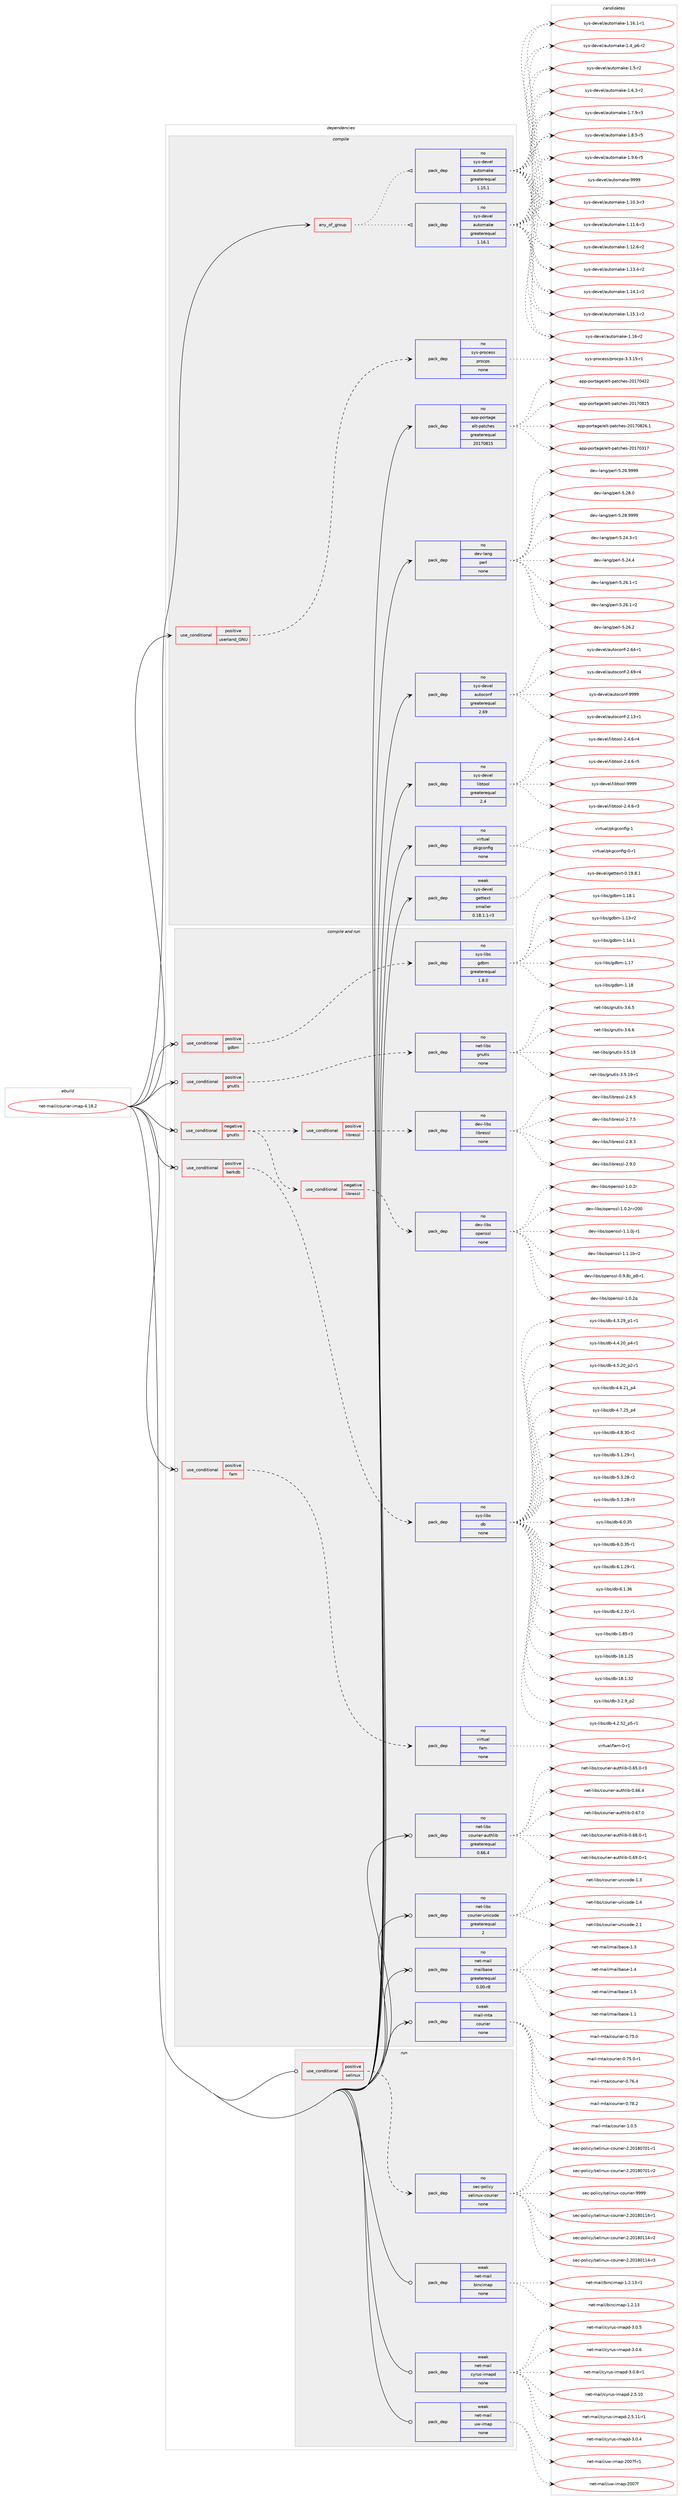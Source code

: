 digraph prolog {

# *************
# Graph options
# *************

newrank=true;
concentrate=true;
compound=true;
graph [rankdir=LR,fontname=Helvetica,fontsize=10,ranksep=1.5];#, ranksep=2.5, nodesep=0.2];
edge  [arrowhead=vee];
node  [fontname=Helvetica,fontsize=10];

# **********
# The ebuild
# **********

subgraph cluster_leftcol {
color=gray;
rank=same;
label=<<i>ebuild</i>>;
id [label="net-mail/courier-imap-4.18.2", color=red, width=4, href="../net-mail/courier-imap-4.18.2.svg"];
}

# ****************
# The dependencies
# ****************

subgraph cluster_midcol {
color=gray;
label=<<i>dependencies</i>>;
subgraph cluster_compile {
fillcolor="#eeeeee";
style=filled;
label=<<i>compile</i>>;
subgraph any26239 {
dependency1662987 [label=<<TABLE BORDER="0" CELLBORDER="1" CELLSPACING="0" CELLPADDING="4"><TR><TD CELLPADDING="10">any_of_group</TD></TR></TABLE>>, shape=none, color=red];subgraph pack1188927 {
dependency1662988 [label=<<TABLE BORDER="0" CELLBORDER="1" CELLSPACING="0" CELLPADDING="4" WIDTH="220"><TR><TD ROWSPAN="6" CELLPADDING="30">pack_dep</TD></TR><TR><TD WIDTH="110">no</TD></TR><TR><TD>sys-devel</TD></TR><TR><TD>automake</TD></TR><TR><TD>greaterequal</TD></TR><TR><TD>1.16.1</TD></TR></TABLE>>, shape=none, color=blue];
}
dependency1662987:e -> dependency1662988:w [weight=20,style="dotted",arrowhead="oinv"];
subgraph pack1188928 {
dependency1662989 [label=<<TABLE BORDER="0" CELLBORDER="1" CELLSPACING="0" CELLPADDING="4" WIDTH="220"><TR><TD ROWSPAN="6" CELLPADDING="30">pack_dep</TD></TR><TR><TD WIDTH="110">no</TD></TR><TR><TD>sys-devel</TD></TR><TR><TD>automake</TD></TR><TR><TD>greaterequal</TD></TR><TR><TD>1.15.1</TD></TR></TABLE>>, shape=none, color=blue];
}
dependency1662987:e -> dependency1662989:w [weight=20,style="dotted",arrowhead="oinv"];
}
id:e -> dependency1662987:w [weight=20,style="solid",arrowhead="vee"];
subgraph cond447033 {
dependency1662990 [label=<<TABLE BORDER="0" CELLBORDER="1" CELLSPACING="0" CELLPADDING="4"><TR><TD ROWSPAN="3" CELLPADDING="10">use_conditional</TD></TR><TR><TD>positive</TD></TR><TR><TD>userland_GNU</TD></TR></TABLE>>, shape=none, color=red];
subgraph pack1188929 {
dependency1662991 [label=<<TABLE BORDER="0" CELLBORDER="1" CELLSPACING="0" CELLPADDING="4" WIDTH="220"><TR><TD ROWSPAN="6" CELLPADDING="30">pack_dep</TD></TR><TR><TD WIDTH="110">no</TD></TR><TR><TD>sys-process</TD></TR><TR><TD>procps</TD></TR><TR><TD>none</TD></TR><TR><TD></TD></TR></TABLE>>, shape=none, color=blue];
}
dependency1662990:e -> dependency1662991:w [weight=20,style="dashed",arrowhead="vee"];
}
id:e -> dependency1662990:w [weight=20,style="solid",arrowhead="vee"];
subgraph pack1188930 {
dependency1662992 [label=<<TABLE BORDER="0" CELLBORDER="1" CELLSPACING="0" CELLPADDING="4" WIDTH="220"><TR><TD ROWSPAN="6" CELLPADDING="30">pack_dep</TD></TR><TR><TD WIDTH="110">no</TD></TR><TR><TD>app-portage</TD></TR><TR><TD>elt-patches</TD></TR><TR><TD>greaterequal</TD></TR><TR><TD>20170815</TD></TR></TABLE>>, shape=none, color=blue];
}
id:e -> dependency1662992:w [weight=20,style="solid",arrowhead="vee"];
subgraph pack1188931 {
dependency1662993 [label=<<TABLE BORDER="0" CELLBORDER="1" CELLSPACING="0" CELLPADDING="4" WIDTH="220"><TR><TD ROWSPAN="6" CELLPADDING="30">pack_dep</TD></TR><TR><TD WIDTH="110">no</TD></TR><TR><TD>dev-lang</TD></TR><TR><TD>perl</TD></TR><TR><TD>none</TD></TR><TR><TD></TD></TR></TABLE>>, shape=none, color=blue];
}
id:e -> dependency1662993:w [weight=20,style="solid",arrowhead="vee"];
subgraph pack1188932 {
dependency1662994 [label=<<TABLE BORDER="0" CELLBORDER="1" CELLSPACING="0" CELLPADDING="4" WIDTH="220"><TR><TD ROWSPAN="6" CELLPADDING="30">pack_dep</TD></TR><TR><TD WIDTH="110">no</TD></TR><TR><TD>sys-devel</TD></TR><TR><TD>autoconf</TD></TR><TR><TD>greaterequal</TD></TR><TR><TD>2.69</TD></TR></TABLE>>, shape=none, color=blue];
}
id:e -> dependency1662994:w [weight=20,style="solid",arrowhead="vee"];
subgraph pack1188933 {
dependency1662995 [label=<<TABLE BORDER="0" CELLBORDER="1" CELLSPACING="0" CELLPADDING="4" WIDTH="220"><TR><TD ROWSPAN="6" CELLPADDING="30">pack_dep</TD></TR><TR><TD WIDTH="110">no</TD></TR><TR><TD>sys-devel</TD></TR><TR><TD>libtool</TD></TR><TR><TD>greaterequal</TD></TR><TR><TD>2.4</TD></TR></TABLE>>, shape=none, color=blue];
}
id:e -> dependency1662995:w [weight=20,style="solid",arrowhead="vee"];
subgraph pack1188934 {
dependency1662996 [label=<<TABLE BORDER="0" CELLBORDER="1" CELLSPACING="0" CELLPADDING="4" WIDTH="220"><TR><TD ROWSPAN="6" CELLPADDING="30">pack_dep</TD></TR><TR><TD WIDTH="110">no</TD></TR><TR><TD>virtual</TD></TR><TR><TD>pkgconfig</TD></TR><TR><TD>none</TD></TR><TR><TD></TD></TR></TABLE>>, shape=none, color=blue];
}
id:e -> dependency1662996:w [weight=20,style="solid",arrowhead="vee"];
subgraph pack1188935 {
dependency1662997 [label=<<TABLE BORDER="0" CELLBORDER="1" CELLSPACING="0" CELLPADDING="4" WIDTH="220"><TR><TD ROWSPAN="6" CELLPADDING="30">pack_dep</TD></TR><TR><TD WIDTH="110">weak</TD></TR><TR><TD>sys-devel</TD></TR><TR><TD>gettext</TD></TR><TR><TD>smaller</TD></TR><TR><TD>0.18.1.1-r3</TD></TR></TABLE>>, shape=none, color=blue];
}
id:e -> dependency1662997:w [weight=20,style="solid",arrowhead="vee"];
}
subgraph cluster_compileandrun {
fillcolor="#eeeeee";
style=filled;
label=<<i>compile and run</i>>;
subgraph cond447034 {
dependency1662998 [label=<<TABLE BORDER="0" CELLBORDER="1" CELLSPACING="0" CELLPADDING="4"><TR><TD ROWSPAN="3" CELLPADDING="10">use_conditional</TD></TR><TR><TD>negative</TD></TR><TR><TD>gnutls</TD></TR></TABLE>>, shape=none, color=red];
subgraph cond447035 {
dependency1662999 [label=<<TABLE BORDER="0" CELLBORDER="1" CELLSPACING="0" CELLPADDING="4"><TR><TD ROWSPAN="3" CELLPADDING="10">use_conditional</TD></TR><TR><TD>negative</TD></TR><TR><TD>libressl</TD></TR></TABLE>>, shape=none, color=red];
subgraph pack1188936 {
dependency1663000 [label=<<TABLE BORDER="0" CELLBORDER="1" CELLSPACING="0" CELLPADDING="4" WIDTH="220"><TR><TD ROWSPAN="6" CELLPADDING="30">pack_dep</TD></TR><TR><TD WIDTH="110">no</TD></TR><TR><TD>dev-libs</TD></TR><TR><TD>openssl</TD></TR><TR><TD>none</TD></TR><TR><TD></TD></TR></TABLE>>, shape=none, color=blue];
}
dependency1662999:e -> dependency1663000:w [weight=20,style="dashed",arrowhead="vee"];
}
dependency1662998:e -> dependency1662999:w [weight=20,style="dashed",arrowhead="vee"];
subgraph cond447036 {
dependency1663001 [label=<<TABLE BORDER="0" CELLBORDER="1" CELLSPACING="0" CELLPADDING="4"><TR><TD ROWSPAN="3" CELLPADDING="10">use_conditional</TD></TR><TR><TD>positive</TD></TR><TR><TD>libressl</TD></TR></TABLE>>, shape=none, color=red];
subgraph pack1188937 {
dependency1663002 [label=<<TABLE BORDER="0" CELLBORDER="1" CELLSPACING="0" CELLPADDING="4" WIDTH="220"><TR><TD ROWSPAN="6" CELLPADDING="30">pack_dep</TD></TR><TR><TD WIDTH="110">no</TD></TR><TR><TD>dev-libs</TD></TR><TR><TD>libressl</TD></TR><TR><TD>none</TD></TR><TR><TD></TD></TR></TABLE>>, shape=none, color=blue];
}
dependency1663001:e -> dependency1663002:w [weight=20,style="dashed",arrowhead="vee"];
}
dependency1662998:e -> dependency1663001:w [weight=20,style="dashed",arrowhead="vee"];
}
id:e -> dependency1662998:w [weight=20,style="solid",arrowhead="odotvee"];
subgraph cond447037 {
dependency1663003 [label=<<TABLE BORDER="0" CELLBORDER="1" CELLSPACING="0" CELLPADDING="4"><TR><TD ROWSPAN="3" CELLPADDING="10">use_conditional</TD></TR><TR><TD>positive</TD></TR><TR><TD>berkdb</TD></TR></TABLE>>, shape=none, color=red];
subgraph pack1188938 {
dependency1663004 [label=<<TABLE BORDER="0" CELLBORDER="1" CELLSPACING="0" CELLPADDING="4" WIDTH="220"><TR><TD ROWSPAN="6" CELLPADDING="30">pack_dep</TD></TR><TR><TD WIDTH="110">no</TD></TR><TR><TD>sys-libs</TD></TR><TR><TD>db</TD></TR><TR><TD>none</TD></TR><TR><TD></TD></TR></TABLE>>, shape=none, color=blue];
}
dependency1663003:e -> dependency1663004:w [weight=20,style="dashed",arrowhead="vee"];
}
id:e -> dependency1663003:w [weight=20,style="solid",arrowhead="odotvee"];
subgraph cond447038 {
dependency1663005 [label=<<TABLE BORDER="0" CELLBORDER="1" CELLSPACING="0" CELLPADDING="4"><TR><TD ROWSPAN="3" CELLPADDING="10">use_conditional</TD></TR><TR><TD>positive</TD></TR><TR><TD>fam</TD></TR></TABLE>>, shape=none, color=red];
subgraph pack1188939 {
dependency1663006 [label=<<TABLE BORDER="0" CELLBORDER="1" CELLSPACING="0" CELLPADDING="4" WIDTH="220"><TR><TD ROWSPAN="6" CELLPADDING="30">pack_dep</TD></TR><TR><TD WIDTH="110">no</TD></TR><TR><TD>virtual</TD></TR><TR><TD>fam</TD></TR><TR><TD>none</TD></TR><TR><TD></TD></TR></TABLE>>, shape=none, color=blue];
}
dependency1663005:e -> dependency1663006:w [weight=20,style="dashed",arrowhead="vee"];
}
id:e -> dependency1663005:w [weight=20,style="solid",arrowhead="odotvee"];
subgraph cond447039 {
dependency1663007 [label=<<TABLE BORDER="0" CELLBORDER="1" CELLSPACING="0" CELLPADDING="4"><TR><TD ROWSPAN="3" CELLPADDING="10">use_conditional</TD></TR><TR><TD>positive</TD></TR><TR><TD>gdbm</TD></TR></TABLE>>, shape=none, color=red];
subgraph pack1188940 {
dependency1663008 [label=<<TABLE BORDER="0" CELLBORDER="1" CELLSPACING="0" CELLPADDING="4" WIDTH="220"><TR><TD ROWSPAN="6" CELLPADDING="30">pack_dep</TD></TR><TR><TD WIDTH="110">no</TD></TR><TR><TD>sys-libs</TD></TR><TR><TD>gdbm</TD></TR><TR><TD>greaterequal</TD></TR><TR><TD>1.8.0</TD></TR></TABLE>>, shape=none, color=blue];
}
dependency1663007:e -> dependency1663008:w [weight=20,style="dashed",arrowhead="vee"];
}
id:e -> dependency1663007:w [weight=20,style="solid",arrowhead="odotvee"];
subgraph cond447040 {
dependency1663009 [label=<<TABLE BORDER="0" CELLBORDER="1" CELLSPACING="0" CELLPADDING="4"><TR><TD ROWSPAN="3" CELLPADDING="10">use_conditional</TD></TR><TR><TD>positive</TD></TR><TR><TD>gnutls</TD></TR></TABLE>>, shape=none, color=red];
subgraph pack1188941 {
dependency1663010 [label=<<TABLE BORDER="0" CELLBORDER="1" CELLSPACING="0" CELLPADDING="4" WIDTH="220"><TR><TD ROWSPAN="6" CELLPADDING="30">pack_dep</TD></TR><TR><TD WIDTH="110">no</TD></TR><TR><TD>net-libs</TD></TR><TR><TD>gnutls</TD></TR><TR><TD>none</TD></TR><TR><TD></TD></TR></TABLE>>, shape=none, color=blue];
}
dependency1663009:e -> dependency1663010:w [weight=20,style="dashed",arrowhead="vee"];
}
id:e -> dependency1663009:w [weight=20,style="solid",arrowhead="odotvee"];
subgraph pack1188942 {
dependency1663011 [label=<<TABLE BORDER="0" CELLBORDER="1" CELLSPACING="0" CELLPADDING="4" WIDTH="220"><TR><TD ROWSPAN="6" CELLPADDING="30">pack_dep</TD></TR><TR><TD WIDTH="110">no</TD></TR><TR><TD>net-libs</TD></TR><TR><TD>courier-authlib</TD></TR><TR><TD>greaterequal</TD></TR><TR><TD>0.66.4</TD></TR></TABLE>>, shape=none, color=blue];
}
id:e -> dependency1663011:w [weight=20,style="solid",arrowhead="odotvee"];
subgraph pack1188943 {
dependency1663012 [label=<<TABLE BORDER="0" CELLBORDER="1" CELLSPACING="0" CELLPADDING="4" WIDTH="220"><TR><TD ROWSPAN="6" CELLPADDING="30">pack_dep</TD></TR><TR><TD WIDTH="110">no</TD></TR><TR><TD>net-libs</TD></TR><TR><TD>courier-unicode</TD></TR><TR><TD>greaterequal</TD></TR><TR><TD>2</TD></TR></TABLE>>, shape=none, color=blue];
}
id:e -> dependency1663012:w [weight=20,style="solid",arrowhead="odotvee"];
subgraph pack1188944 {
dependency1663013 [label=<<TABLE BORDER="0" CELLBORDER="1" CELLSPACING="0" CELLPADDING="4" WIDTH="220"><TR><TD ROWSPAN="6" CELLPADDING="30">pack_dep</TD></TR><TR><TD WIDTH="110">no</TD></TR><TR><TD>net-mail</TD></TR><TR><TD>mailbase</TD></TR><TR><TD>greaterequal</TD></TR><TR><TD>0.00-r8</TD></TR></TABLE>>, shape=none, color=blue];
}
id:e -> dependency1663013:w [weight=20,style="solid",arrowhead="odotvee"];
subgraph pack1188945 {
dependency1663014 [label=<<TABLE BORDER="0" CELLBORDER="1" CELLSPACING="0" CELLPADDING="4" WIDTH="220"><TR><TD ROWSPAN="6" CELLPADDING="30">pack_dep</TD></TR><TR><TD WIDTH="110">weak</TD></TR><TR><TD>mail-mta</TD></TR><TR><TD>courier</TD></TR><TR><TD>none</TD></TR><TR><TD></TD></TR></TABLE>>, shape=none, color=blue];
}
id:e -> dependency1663014:w [weight=20,style="solid",arrowhead="odotvee"];
}
subgraph cluster_run {
fillcolor="#eeeeee";
style=filled;
label=<<i>run</i>>;
subgraph cond447041 {
dependency1663015 [label=<<TABLE BORDER="0" CELLBORDER="1" CELLSPACING="0" CELLPADDING="4"><TR><TD ROWSPAN="3" CELLPADDING="10">use_conditional</TD></TR><TR><TD>positive</TD></TR><TR><TD>selinux</TD></TR></TABLE>>, shape=none, color=red];
subgraph pack1188946 {
dependency1663016 [label=<<TABLE BORDER="0" CELLBORDER="1" CELLSPACING="0" CELLPADDING="4" WIDTH="220"><TR><TD ROWSPAN="6" CELLPADDING="30">pack_dep</TD></TR><TR><TD WIDTH="110">no</TD></TR><TR><TD>sec-policy</TD></TR><TR><TD>selinux-courier</TD></TR><TR><TD>none</TD></TR><TR><TD></TD></TR></TABLE>>, shape=none, color=blue];
}
dependency1663015:e -> dependency1663016:w [weight=20,style="dashed",arrowhead="vee"];
}
id:e -> dependency1663015:w [weight=20,style="solid",arrowhead="odot"];
subgraph pack1188947 {
dependency1663017 [label=<<TABLE BORDER="0" CELLBORDER="1" CELLSPACING="0" CELLPADDING="4" WIDTH="220"><TR><TD ROWSPAN="6" CELLPADDING="30">pack_dep</TD></TR><TR><TD WIDTH="110">weak</TD></TR><TR><TD>net-mail</TD></TR><TR><TD>bincimap</TD></TR><TR><TD>none</TD></TR><TR><TD></TD></TR></TABLE>>, shape=none, color=blue];
}
id:e -> dependency1663017:w [weight=20,style="solid",arrowhead="odot"];
subgraph pack1188948 {
dependency1663018 [label=<<TABLE BORDER="0" CELLBORDER="1" CELLSPACING="0" CELLPADDING="4" WIDTH="220"><TR><TD ROWSPAN="6" CELLPADDING="30">pack_dep</TD></TR><TR><TD WIDTH="110">weak</TD></TR><TR><TD>net-mail</TD></TR><TR><TD>cyrus-imapd</TD></TR><TR><TD>none</TD></TR><TR><TD></TD></TR></TABLE>>, shape=none, color=blue];
}
id:e -> dependency1663018:w [weight=20,style="solid",arrowhead="odot"];
subgraph pack1188949 {
dependency1663019 [label=<<TABLE BORDER="0" CELLBORDER="1" CELLSPACING="0" CELLPADDING="4" WIDTH="220"><TR><TD ROWSPAN="6" CELLPADDING="30">pack_dep</TD></TR><TR><TD WIDTH="110">weak</TD></TR><TR><TD>net-mail</TD></TR><TR><TD>uw-imap</TD></TR><TR><TD>none</TD></TR><TR><TD></TD></TR></TABLE>>, shape=none, color=blue];
}
id:e -> dependency1663019:w [weight=20,style="solid",arrowhead="odot"];
}
}

# **************
# The candidates
# **************

subgraph cluster_choices {
rank=same;
color=gray;
label=<<i>candidates</i>>;

subgraph choice1188927 {
color=black;
nodesep=1;
choice11512111545100101118101108479711711611110997107101454946494846514511451 [label="sys-devel/automake-1.10.3-r3", color=red, width=4,href="../sys-devel/automake-1.10.3-r3.svg"];
choice11512111545100101118101108479711711611110997107101454946494946544511451 [label="sys-devel/automake-1.11.6-r3", color=red, width=4,href="../sys-devel/automake-1.11.6-r3.svg"];
choice11512111545100101118101108479711711611110997107101454946495046544511450 [label="sys-devel/automake-1.12.6-r2", color=red, width=4,href="../sys-devel/automake-1.12.6-r2.svg"];
choice11512111545100101118101108479711711611110997107101454946495146524511450 [label="sys-devel/automake-1.13.4-r2", color=red, width=4,href="../sys-devel/automake-1.13.4-r2.svg"];
choice11512111545100101118101108479711711611110997107101454946495246494511450 [label="sys-devel/automake-1.14.1-r2", color=red, width=4,href="../sys-devel/automake-1.14.1-r2.svg"];
choice11512111545100101118101108479711711611110997107101454946495346494511450 [label="sys-devel/automake-1.15.1-r2", color=red, width=4,href="../sys-devel/automake-1.15.1-r2.svg"];
choice1151211154510010111810110847971171161111099710710145494649544511450 [label="sys-devel/automake-1.16-r2", color=red, width=4,href="../sys-devel/automake-1.16-r2.svg"];
choice11512111545100101118101108479711711611110997107101454946495446494511449 [label="sys-devel/automake-1.16.1-r1", color=red, width=4,href="../sys-devel/automake-1.16.1-r1.svg"];
choice115121115451001011181011084797117116111109971071014549465295112544511450 [label="sys-devel/automake-1.4_p6-r2", color=red, width=4,href="../sys-devel/automake-1.4_p6-r2.svg"];
choice11512111545100101118101108479711711611110997107101454946534511450 [label="sys-devel/automake-1.5-r2", color=red, width=4,href="../sys-devel/automake-1.5-r2.svg"];
choice115121115451001011181011084797117116111109971071014549465446514511450 [label="sys-devel/automake-1.6.3-r2", color=red, width=4,href="../sys-devel/automake-1.6.3-r2.svg"];
choice115121115451001011181011084797117116111109971071014549465546574511451 [label="sys-devel/automake-1.7.9-r3", color=red, width=4,href="../sys-devel/automake-1.7.9-r3.svg"];
choice115121115451001011181011084797117116111109971071014549465646534511453 [label="sys-devel/automake-1.8.5-r5", color=red, width=4,href="../sys-devel/automake-1.8.5-r5.svg"];
choice115121115451001011181011084797117116111109971071014549465746544511453 [label="sys-devel/automake-1.9.6-r5", color=red, width=4,href="../sys-devel/automake-1.9.6-r5.svg"];
choice115121115451001011181011084797117116111109971071014557575757 [label="sys-devel/automake-9999", color=red, width=4,href="../sys-devel/automake-9999.svg"];
dependency1662988:e -> choice11512111545100101118101108479711711611110997107101454946494846514511451:w [style=dotted,weight="100"];
dependency1662988:e -> choice11512111545100101118101108479711711611110997107101454946494946544511451:w [style=dotted,weight="100"];
dependency1662988:e -> choice11512111545100101118101108479711711611110997107101454946495046544511450:w [style=dotted,weight="100"];
dependency1662988:e -> choice11512111545100101118101108479711711611110997107101454946495146524511450:w [style=dotted,weight="100"];
dependency1662988:e -> choice11512111545100101118101108479711711611110997107101454946495246494511450:w [style=dotted,weight="100"];
dependency1662988:e -> choice11512111545100101118101108479711711611110997107101454946495346494511450:w [style=dotted,weight="100"];
dependency1662988:e -> choice1151211154510010111810110847971171161111099710710145494649544511450:w [style=dotted,weight="100"];
dependency1662988:e -> choice11512111545100101118101108479711711611110997107101454946495446494511449:w [style=dotted,weight="100"];
dependency1662988:e -> choice115121115451001011181011084797117116111109971071014549465295112544511450:w [style=dotted,weight="100"];
dependency1662988:e -> choice11512111545100101118101108479711711611110997107101454946534511450:w [style=dotted,weight="100"];
dependency1662988:e -> choice115121115451001011181011084797117116111109971071014549465446514511450:w [style=dotted,weight="100"];
dependency1662988:e -> choice115121115451001011181011084797117116111109971071014549465546574511451:w [style=dotted,weight="100"];
dependency1662988:e -> choice115121115451001011181011084797117116111109971071014549465646534511453:w [style=dotted,weight="100"];
dependency1662988:e -> choice115121115451001011181011084797117116111109971071014549465746544511453:w [style=dotted,weight="100"];
dependency1662988:e -> choice115121115451001011181011084797117116111109971071014557575757:w [style=dotted,weight="100"];
}
subgraph choice1188928 {
color=black;
nodesep=1;
choice11512111545100101118101108479711711611110997107101454946494846514511451 [label="sys-devel/automake-1.10.3-r3", color=red, width=4,href="../sys-devel/automake-1.10.3-r3.svg"];
choice11512111545100101118101108479711711611110997107101454946494946544511451 [label="sys-devel/automake-1.11.6-r3", color=red, width=4,href="../sys-devel/automake-1.11.6-r3.svg"];
choice11512111545100101118101108479711711611110997107101454946495046544511450 [label="sys-devel/automake-1.12.6-r2", color=red, width=4,href="../sys-devel/automake-1.12.6-r2.svg"];
choice11512111545100101118101108479711711611110997107101454946495146524511450 [label="sys-devel/automake-1.13.4-r2", color=red, width=4,href="../sys-devel/automake-1.13.4-r2.svg"];
choice11512111545100101118101108479711711611110997107101454946495246494511450 [label="sys-devel/automake-1.14.1-r2", color=red, width=4,href="../sys-devel/automake-1.14.1-r2.svg"];
choice11512111545100101118101108479711711611110997107101454946495346494511450 [label="sys-devel/automake-1.15.1-r2", color=red, width=4,href="../sys-devel/automake-1.15.1-r2.svg"];
choice1151211154510010111810110847971171161111099710710145494649544511450 [label="sys-devel/automake-1.16-r2", color=red, width=4,href="../sys-devel/automake-1.16-r2.svg"];
choice11512111545100101118101108479711711611110997107101454946495446494511449 [label="sys-devel/automake-1.16.1-r1", color=red, width=4,href="../sys-devel/automake-1.16.1-r1.svg"];
choice115121115451001011181011084797117116111109971071014549465295112544511450 [label="sys-devel/automake-1.4_p6-r2", color=red, width=4,href="../sys-devel/automake-1.4_p6-r2.svg"];
choice11512111545100101118101108479711711611110997107101454946534511450 [label="sys-devel/automake-1.5-r2", color=red, width=4,href="../sys-devel/automake-1.5-r2.svg"];
choice115121115451001011181011084797117116111109971071014549465446514511450 [label="sys-devel/automake-1.6.3-r2", color=red, width=4,href="../sys-devel/automake-1.6.3-r2.svg"];
choice115121115451001011181011084797117116111109971071014549465546574511451 [label="sys-devel/automake-1.7.9-r3", color=red, width=4,href="../sys-devel/automake-1.7.9-r3.svg"];
choice115121115451001011181011084797117116111109971071014549465646534511453 [label="sys-devel/automake-1.8.5-r5", color=red, width=4,href="../sys-devel/automake-1.8.5-r5.svg"];
choice115121115451001011181011084797117116111109971071014549465746544511453 [label="sys-devel/automake-1.9.6-r5", color=red, width=4,href="../sys-devel/automake-1.9.6-r5.svg"];
choice115121115451001011181011084797117116111109971071014557575757 [label="sys-devel/automake-9999", color=red, width=4,href="../sys-devel/automake-9999.svg"];
dependency1662989:e -> choice11512111545100101118101108479711711611110997107101454946494846514511451:w [style=dotted,weight="100"];
dependency1662989:e -> choice11512111545100101118101108479711711611110997107101454946494946544511451:w [style=dotted,weight="100"];
dependency1662989:e -> choice11512111545100101118101108479711711611110997107101454946495046544511450:w [style=dotted,weight="100"];
dependency1662989:e -> choice11512111545100101118101108479711711611110997107101454946495146524511450:w [style=dotted,weight="100"];
dependency1662989:e -> choice11512111545100101118101108479711711611110997107101454946495246494511450:w [style=dotted,weight="100"];
dependency1662989:e -> choice11512111545100101118101108479711711611110997107101454946495346494511450:w [style=dotted,weight="100"];
dependency1662989:e -> choice1151211154510010111810110847971171161111099710710145494649544511450:w [style=dotted,weight="100"];
dependency1662989:e -> choice11512111545100101118101108479711711611110997107101454946495446494511449:w [style=dotted,weight="100"];
dependency1662989:e -> choice115121115451001011181011084797117116111109971071014549465295112544511450:w [style=dotted,weight="100"];
dependency1662989:e -> choice11512111545100101118101108479711711611110997107101454946534511450:w [style=dotted,weight="100"];
dependency1662989:e -> choice115121115451001011181011084797117116111109971071014549465446514511450:w [style=dotted,weight="100"];
dependency1662989:e -> choice115121115451001011181011084797117116111109971071014549465546574511451:w [style=dotted,weight="100"];
dependency1662989:e -> choice115121115451001011181011084797117116111109971071014549465646534511453:w [style=dotted,weight="100"];
dependency1662989:e -> choice115121115451001011181011084797117116111109971071014549465746544511453:w [style=dotted,weight="100"];
dependency1662989:e -> choice115121115451001011181011084797117116111109971071014557575757:w [style=dotted,weight="100"];
}
subgraph choice1188929 {
color=black;
nodesep=1;
choice11512111545112114111991011151154711211411199112115455146514649534511449 [label="sys-process/procps-3.3.15-r1", color=red, width=4,href="../sys-process/procps-3.3.15-r1.svg"];
dependency1662991:e -> choice11512111545112114111991011151154711211411199112115455146514649534511449:w [style=dotted,weight="100"];
}
subgraph choice1188930 {
color=black;
nodesep=1;
choice97112112451121111141169710310147101108116451129711699104101115455048495548514955 [label="app-portage/elt-patches-20170317", color=red, width=4,href="../app-portage/elt-patches-20170317.svg"];
choice97112112451121111141169710310147101108116451129711699104101115455048495548525050 [label="app-portage/elt-patches-20170422", color=red, width=4,href="../app-portage/elt-patches-20170422.svg"];
choice97112112451121111141169710310147101108116451129711699104101115455048495548564953 [label="app-portage/elt-patches-20170815", color=red, width=4,href="../app-portage/elt-patches-20170815.svg"];
choice971121124511211111411697103101471011081164511297116991041011154550484955485650544649 [label="app-portage/elt-patches-20170826.1", color=red, width=4,href="../app-portage/elt-patches-20170826.1.svg"];
dependency1662992:e -> choice97112112451121111141169710310147101108116451129711699104101115455048495548514955:w [style=dotted,weight="100"];
dependency1662992:e -> choice97112112451121111141169710310147101108116451129711699104101115455048495548525050:w [style=dotted,weight="100"];
dependency1662992:e -> choice97112112451121111141169710310147101108116451129711699104101115455048495548564953:w [style=dotted,weight="100"];
dependency1662992:e -> choice971121124511211111411697103101471011081164511297116991041011154550484955485650544649:w [style=dotted,weight="100"];
}
subgraph choice1188931 {
color=black;
nodesep=1;
choice100101118451089711010347112101114108455346505246514511449 [label="dev-lang/perl-5.24.3-r1", color=red, width=4,href="../dev-lang/perl-5.24.3-r1.svg"];
choice10010111845108971101034711210111410845534650524652 [label="dev-lang/perl-5.24.4", color=red, width=4,href="../dev-lang/perl-5.24.4.svg"];
choice100101118451089711010347112101114108455346505446494511449 [label="dev-lang/perl-5.26.1-r1", color=red, width=4,href="../dev-lang/perl-5.26.1-r1.svg"];
choice100101118451089711010347112101114108455346505446494511450 [label="dev-lang/perl-5.26.1-r2", color=red, width=4,href="../dev-lang/perl-5.26.1-r2.svg"];
choice10010111845108971101034711210111410845534650544650 [label="dev-lang/perl-5.26.2", color=red, width=4,href="../dev-lang/perl-5.26.2.svg"];
choice10010111845108971101034711210111410845534650544657575757 [label="dev-lang/perl-5.26.9999", color=red, width=4,href="../dev-lang/perl-5.26.9999.svg"];
choice10010111845108971101034711210111410845534650564648 [label="dev-lang/perl-5.28.0", color=red, width=4,href="../dev-lang/perl-5.28.0.svg"];
choice10010111845108971101034711210111410845534650564657575757 [label="dev-lang/perl-5.28.9999", color=red, width=4,href="../dev-lang/perl-5.28.9999.svg"];
dependency1662993:e -> choice100101118451089711010347112101114108455346505246514511449:w [style=dotted,weight="100"];
dependency1662993:e -> choice10010111845108971101034711210111410845534650524652:w [style=dotted,weight="100"];
dependency1662993:e -> choice100101118451089711010347112101114108455346505446494511449:w [style=dotted,weight="100"];
dependency1662993:e -> choice100101118451089711010347112101114108455346505446494511450:w [style=dotted,weight="100"];
dependency1662993:e -> choice10010111845108971101034711210111410845534650544650:w [style=dotted,weight="100"];
dependency1662993:e -> choice10010111845108971101034711210111410845534650544657575757:w [style=dotted,weight="100"];
dependency1662993:e -> choice10010111845108971101034711210111410845534650564648:w [style=dotted,weight="100"];
dependency1662993:e -> choice10010111845108971101034711210111410845534650564657575757:w [style=dotted,weight="100"];
}
subgraph choice1188932 {
color=black;
nodesep=1;
choice1151211154510010111810110847971171161119911111010245504649514511449 [label="sys-devel/autoconf-2.13-r1", color=red, width=4,href="../sys-devel/autoconf-2.13-r1.svg"];
choice1151211154510010111810110847971171161119911111010245504654524511449 [label="sys-devel/autoconf-2.64-r1", color=red, width=4,href="../sys-devel/autoconf-2.64-r1.svg"];
choice1151211154510010111810110847971171161119911111010245504654574511452 [label="sys-devel/autoconf-2.69-r4", color=red, width=4,href="../sys-devel/autoconf-2.69-r4.svg"];
choice115121115451001011181011084797117116111991111101024557575757 [label="sys-devel/autoconf-9999", color=red, width=4,href="../sys-devel/autoconf-9999.svg"];
dependency1662994:e -> choice1151211154510010111810110847971171161119911111010245504649514511449:w [style=dotted,weight="100"];
dependency1662994:e -> choice1151211154510010111810110847971171161119911111010245504654524511449:w [style=dotted,weight="100"];
dependency1662994:e -> choice1151211154510010111810110847971171161119911111010245504654574511452:w [style=dotted,weight="100"];
dependency1662994:e -> choice115121115451001011181011084797117116111991111101024557575757:w [style=dotted,weight="100"];
}
subgraph choice1188933 {
color=black;
nodesep=1;
choice1151211154510010111810110847108105981161111111084550465246544511451 [label="sys-devel/libtool-2.4.6-r3", color=red, width=4,href="../sys-devel/libtool-2.4.6-r3.svg"];
choice1151211154510010111810110847108105981161111111084550465246544511452 [label="sys-devel/libtool-2.4.6-r4", color=red, width=4,href="../sys-devel/libtool-2.4.6-r4.svg"];
choice1151211154510010111810110847108105981161111111084550465246544511453 [label="sys-devel/libtool-2.4.6-r5", color=red, width=4,href="../sys-devel/libtool-2.4.6-r5.svg"];
choice1151211154510010111810110847108105981161111111084557575757 [label="sys-devel/libtool-9999", color=red, width=4,href="../sys-devel/libtool-9999.svg"];
dependency1662995:e -> choice1151211154510010111810110847108105981161111111084550465246544511451:w [style=dotted,weight="100"];
dependency1662995:e -> choice1151211154510010111810110847108105981161111111084550465246544511452:w [style=dotted,weight="100"];
dependency1662995:e -> choice1151211154510010111810110847108105981161111111084550465246544511453:w [style=dotted,weight="100"];
dependency1662995:e -> choice1151211154510010111810110847108105981161111111084557575757:w [style=dotted,weight="100"];
}
subgraph choice1188934 {
color=black;
nodesep=1;
choice11810511411611797108471121071039911111010210510345484511449 [label="virtual/pkgconfig-0-r1", color=red, width=4,href="../virtual/pkgconfig-0-r1.svg"];
choice1181051141161179710847112107103991111101021051034549 [label="virtual/pkgconfig-1", color=red, width=4,href="../virtual/pkgconfig-1.svg"];
dependency1662996:e -> choice11810511411611797108471121071039911111010210510345484511449:w [style=dotted,weight="100"];
dependency1662996:e -> choice1181051141161179710847112107103991111101021051034549:w [style=dotted,weight="100"];
}
subgraph choice1188935 {
color=black;
nodesep=1;
choice1151211154510010111810110847103101116116101120116454846495746564649 [label="sys-devel/gettext-0.19.8.1", color=red, width=4,href="../sys-devel/gettext-0.19.8.1.svg"];
dependency1662997:e -> choice1151211154510010111810110847103101116116101120116454846495746564649:w [style=dotted,weight="100"];
}
subgraph choice1188936 {
color=black;
nodesep=1;
choice10010111845108105981154711111210111011511510845484657465612295112564511449 [label="dev-libs/openssl-0.9.8z_p8-r1", color=red, width=4,href="../dev-libs/openssl-0.9.8z_p8-r1.svg"];
choice100101118451081059811547111112101110115115108454946484650113 [label="dev-libs/openssl-1.0.2q", color=red, width=4,href="../dev-libs/openssl-1.0.2q.svg"];
choice100101118451081059811547111112101110115115108454946484650114 [label="dev-libs/openssl-1.0.2r", color=red, width=4,href="../dev-libs/openssl-1.0.2r.svg"];
choice10010111845108105981154711111210111011511510845494648465011445114504848 [label="dev-libs/openssl-1.0.2r-r200", color=red, width=4,href="../dev-libs/openssl-1.0.2r-r200.svg"];
choice1001011184510810598115471111121011101151151084549464946481064511449 [label="dev-libs/openssl-1.1.0j-r1", color=red, width=4,href="../dev-libs/openssl-1.1.0j-r1.svg"];
choice100101118451081059811547111112101110115115108454946494649984511450 [label="dev-libs/openssl-1.1.1b-r2", color=red, width=4,href="../dev-libs/openssl-1.1.1b-r2.svg"];
dependency1663000:e -> choice10010111845108105981154711111210111011511510845484657465612295112564511449:w [style=dotted,weight="100"];
dependency1663000:e -> choice100101118451081059811547111112101110115115108454946484650113:w [style=dotted,weight="100"];
dependency1663000:e -> choice100101118451081059811547111112101110115115108454946484650114:w [style=dotted,weight="100"];
dependency1663000:e -> choice10010111845108105981154711111210111011511510845494648465011445114504848:w [style=dotted,weight="100"];
dependency1663000:e -> choice1001011184510810598115471111121011101151151084549464946481064511449:w [style=dotted,weight="100"];
dependency1663000:e -> choice100101118451081059811547111112101110115115108454946494649984511450:w [style=dotted,weight="100"];
}
subgraph choice1188937 {
color=black;
nodesep=1;
choice10010111845108105981154710810598114101115115108455046544653 [label="dev-libs/libressl-2.6.5", color=red, width=4,href="../dev-libs/libressl-2.6.5.svg"];
choice10010111845108105981154710810598114101115115108455046554653 [label="dev-libs/libressl-2.7.5", color=red, width=4,href="../dev-libs/libressl-2.7.5.svg"];
choice10010111845108105981154710810598114101115115108455046564651 [label="dev-libs/libressl-2.8.3", color=red, width=4,href="../dev-libs/libressl-2.8.3.svg"];
choice10010111845108105981154710810598114101115115108455046574648 [label="dev-libs/libressl-2.9.0", color=red, width=4,href="../dev-libs/libressl-2.9.0.svg"];
dependency1663002:e -> choice10010111845108105981154710810598114101115115108455046544653:w [style=dotted,weight="100"];
dependency1663002:e -> choice10010111845108105981154710810598114101115115108455046554653:w [style=dotted,weight="100"];
dependency1663002:e -> choice10010111845108105981154710810598114101115115108455046564651:w [style=dotted,weight="100"];
dependency1663002:e -> choice10010111845108105981154710810598114101115115108455046574648:w [style=dotted,weight="100"];
}
subgraph choice1188938 {
color=black;
nodesep=1;
choice1151211154510810598115471009845494656534511451 [label="sys-libs/db-1.85-r3", color=red, width=4,href="../sys-libs/db-1.85-r3.svg"];
choice115121115451081059811547100984549564649465053 [label="sys-libs/db-18.1.25", color=red, width=4,href="../sys-libs/db-18.1.25.svg"];
choice115121115451081059811547100984549564649465150 [label="sys-libs/db-18.1.32", color=red, width=4,href="../sys-libs/db-18.1.32.svg"];
choice115121115451081059811547100984551465046579511250 [label="sys-libs/db-3.2.9_p2", color=red, width=4,href="../sys-libs/db-3.2.9_p2.svg"];
choice115121115451081059811547100984552465046535095112534511449 [label="sys-libs/db-4.2.52_p5-r1", color=red, width=4,href="../sys-libs/db-4.2.52_p5-r1.svg"];
choice115121115451081059811547100984552465146505795112494511449 [label="sys-libs/db-4.3.29_p1-r1", color=red, width=4,href="../sys-libs/db-4.3.29_p1-r1.svg"];
choice115121115451081059811547100984552465246504895112524511449 [label="sys-libs/db-4.4.20_p4-r1", color=red, width=4,href="../sys-libs/db-4.4.20_p4-r1.svg"];
choice115121115451081059811547100984552465346504895112504511449 [label="sys-libs/db-4.5.20_p2-r1", color=red, width=4,href="../sys-libs/db-4.5.20_p2-r1.svg"];
choice11512111545108105981154710098455246544650499511252 [label="sys-libs/db-4.6.21_p4", color=red, width=4,href="../sys-libs/db-4.6.21_p4.svg"];
choice11512111545108105981154710098455246554650539511252 [label="sys-libs/db-4.7.25_p4", color=red, width=4,href="../sys-libs/db-4.7.25_p4.svg"];
choice11512111545108105981154710098455246564651484511450 [label="sys-libs/db-4.8.30-r2", color=red, width=4,href="../sys-libs/db-4.8.30-r2.svg"];
choice11512111545108105981154710098455346494650574511449 [label="sys-libs/db-5.1.29-r1", color=red, width=4,href="../sys-libs/db-5.1.29-r1.svg"];
choice11512111545108105981154710098455346514650564511450 [label="sys-libs/db-5.3.28-r2", color=red, width=4,href="../sys-libs/db-5.3.28-r2.svg"];
choice11512111545108105981154710098455346514650564511451 [label="sys-libs/db-5.3.28-r3", color=red, width=4,href="../sys-libs/db-5.3.28-r3.svg"];
choice1151211154510810598115471009845544648465153 [label="sys-libs/db-6.0.35", color=red, width=4,href="../sys-libs/db-6.0.35.svg"];
choice11512111545108105981154710098455446484651534511449 [label="sys-libs/db-6.0.35-r1", color=red, width=4,href="../sys-libs/db-6.0.35-r1.svg"];
choice11512111545108105981154710098455446494650574511449 [label="sys-libs/db-6.1.29-r1", color=red, width=4,href="../sys-libs/db-6.1.29-r1.svg"];
choice1151211154510810598115471009845544649465154 [label="sys-libs/db-6.1.36", color=red, width=4,href="../sys-libs/db-6.1.36.svg"];
choice11512111545108105981154710098455446504651504511449 [label="sys-libs/db-6.2.32-r1", color=red, width=4,href="../sys-libs/db-6.2.32-r1.svg"];
dependency1663004:e -> choice1151211154510810598115471009845494656534511451:w [style=dotted,weight="100"];
dependency1663004:e -> choice115121115451081059811547100984549564649465053:w [style=dotted,weight="100"];
dependency1663004:e -> choice115121115451081059811547100984549564649465150:w [style=dotted,weight="100"];
dependency1663004:e -> choice115121115451081059811547100984551465046579511250:w [style=dotted,weight="100"];
dependency1663004:e -> choice115121115451081059811547100984552465046535095112534511449:w [style=dotted,weight="100"];
dependency1663004:e -> choice115121115451081059811547100984552465146505795112494511449:w [style=dotted,weight="100"];
dependency1663004:e -> choice115121115451081059811547100984552465246504895112524511449:w [style=dotted,weight="100"];
dependency1663004:e -> choice115121115451081059811547100984552465346504895112504511449:w [style=dotted,weight="100"];
dependency1663004:e -> choice11512111545108105981154710098455246544650499511252:w [style=dotted,weight="100"];
dependency1663004:e -> choice11512111545108105981154710098455246554650539511252:w [style=dotted,weight="100"];
dependency1663004:e -> choice11512111545108105981154710098455246564651484511450:w [style=dotted,weight="100"];
dependency1663004:e -> choice11512111545108105981154710098455346494650574511449:w [style=dotted,weight="100"];
dependency1663004:e -> choice11512111545108105981154710098455346514650564511450:w [style=dotted,weight="100"];
dependency1663004:e -> choice11512111545108105981154710098455346514650564511451:w [style=dotted,weight="100"];
dependency1663004:e -> choice1151211154510810598115471009845544648465153:w [style=dotted,weight="100"];
dependency1663004:e -> choice11512111545108105981154710098455446484651534511449:w [style=dotted,weight="100"];
dependency1663004:e -> choice11512111545108105981154710098455446494650574511449:w [style=dotted,weight="100"];
dependency1663004:e -> choice1151211154510810598115471009845544649465154:w [style=dotted,weight="100"];
dependency1663004:e -> choice11512111545108105981154710098455446504651504511449:w [style=dotted,weight="100"];
}
subgraph choice1188939 {
color=black;
nodesep=1;
choice11810511411611797108471029710945484511449 [label="virtual/fam-0-r1", color=red, width=4,href="../virtual/fam-0-r1.svg"];
dependency1663006:e -> choice11810511411611797108471029710945484511449:w [style=dotted,weight="100"];
}
subgraph choice1188940 {
color=black;
nodesep=1;
choice1151211154510810598115471031009810945494649514511450 [label="sys-libs/gdbm-1.13-r2", color=red, width=4,href="../sys-libs/gdbm-1.13-r2.svg"];
choice1151211154510810598115471031009810945494649524649 [label="sys-libs/gdbm-1.14.1", color=red, width=4,href="../sys-libs/gdbm-1.14.1.svg"];
choice115121115451081059811547103100981094549464955 [label="sys-libs/gdbm-1.17", color=red, width=4,href="../sys-libs/gdbm-1.17.svg"];
choice115121115451081059811547103100981094549464956 [label="sys-libs/gdbm-1.18", color=red, width=4,href="../sys-libs/gdbm-1.18.svg"];
choice1151211154510810598115471031009810945494649564649 [label="sys-libs/gdbm-1.18.1", color=red, width=4,href="../sys-libs/gdbm-1.18.1.svg"];
dependency1663008:e -> choice1151211154510810598115471031009810945494649514511450:w [style=dotted,weight="100"];
dependency1663008:e -> choice1151211154510810598115471031009810945494649524649:w [style=dotted,weight="100"];
dependency1663008:e -> choice115121115451081059811547103100981094549464955:w [style=dotted,weight="100"];
dependency1663008:e -> choice115121115451081059811547103100981094549464956:w [style=dotted,weight="100"];
dependency1663008:e -> choice1151211154510810598115471031009810945494649564649:w [style=dotted,weight="100"];
}
subgraph choice1188941 {
color=black;
nodesep=1;
choice11010111645108105981154710311011711610811545514653464957 [label="net-libs/gnutls-3.5.19", color=red, width=4,href="../net-libs/gnutls-3.5.19.svg"];
choice110101116451081059811547103110117116108115455146534649574511449 [label="net-libs/gnutls-3.5.19-r1", color=red, width=4,href="../net-libs/gnutls-3.5.19-r1.svg"];
choice110101116451081059811547103110117116108115455146544653 [label="net-libs/gnutls-3.6.5", color=red, width=4,href="../net-libs/gnutls-3.6.5.svg"];
choice110101116451081059811547103110117116108115455146544654 [label="net-libs/gnutls-3.6.6", color=red, width=4,href="../net-libs/gnutls-3.6.6.svg"];
dependency1663010:e -> choice11010111645108105981154710311011711610811545514653464957:w [style=dotted,weight="100"];
dependency1663010:e -> choice110101116451081059811547103110117116108115455146534649574511449:w [style=dotted,weight="100"];
dependency1663010:e -> choice110101116451081059811547103110117116108115455146544653:w [style=dotted,weight="100"];
dependency1663010:e -> choice110101116451081059811547103110117116108115455146544654:w [style=dotted,weight="100"];
}
subgraph choice1188942 {
color=black;
nodesep=1;
choice11010111645108105981154799111117114105101114459711711610410810598454846545346484511451 [label="net-libs/courier-authlib-0.65.0-r3", color=red, width=4,href="../net-libs/courier-authlib-0.65.0-r3.svg"];
choice1101011164510810598115479911111711410510111445971171161041081059845484654544652 [label="net-libs/courier-authlib-0.66.4", color=red, width=4,href="../net-libs/courier-authlib-0.66.4.svg"];
choice1101011164510810598115479911111711410510111445971171161041081059845484654554648 [label="net-libs/courier-authlib-0.67.0", color=red, width=4,href="../net-libs/courier-authlib-0.67.0.svg"];
choice11010111645108105981154799111117114105101114459711711610410810598454846545646484511449 [label="net-libs/courier-authlib-0.68.0-r1", color=red, width=4,href="../net-libs/courier-authlib-0.68.0-r1.svg"];
choice11010111645108105981154799111117114105101114459711711610410810598454846545746484511449 [label="net-libs/courier-authlib-0.69.0-r1", color=red, width=4,href="../net-libs/courier-authlib-0.69.0-r1.svg"];
dependency1663011:e -> choice11010111645108105981154799111117114105101114459711711610410810598454846545346484511451:w [style=dotted,weight="100"];
dependency1663011:e -> choice1101011164510810598115479911111711410510111445971171161041081059845484654544652:w [style=dotted,weight="100"];
dependency1663011:e -> choice1101011164510810598115479911111711410510111445971171161041081059845484654554648:w [style=dotted,weight="100"];
dependency1663011:e -> choice11010111645108105981154799111117114105101114459711711610410810598454846545646484511449:w [style=dotted,weight="100"];
dependency1663011:e -> choice11010111645108105981154799111117114105101114459711711610410810598454846545746484511449:w [style=dotted,weight="100"];
}
subgraph choice1188943 {
color=black;
nodesep=1;
choice11010111645108105981154799111117114105101114451171101059911110010145494651 [label="net-libs/courier-unicode-1.3", color=red, width=4,href="../net-libs/courier-unicode-1.3.svg"];
choice11010111645108105981154799111117114105101114451171101059911110010145494652 [label="net-libs/courier-unicode-1.4", color=red, width=4,href="../net-libs/courier-unicode-1.4.svg"];
choice11010111645108105981154799111117114105101114451171101059911110010145504649 [label="net-libs/courier-unicode-2.1", color=red, width=4,href="../net-libs/courier-unicode-2.1.svg"];
dependency1663012:e -> choice11010111645108105981154799111117114105101114451171101059911110010145494651:w [style=dotted,weight="100"];
dependency1663012:e -> choice11010111645108105981154799111117114105101114451171101059911110010145494652:w [style=dotted,weight="100"];
dependency1663012:e -> choice11010111645108105981154799111117114105101114451171101059911110010145504649:w [style=dotted,weight="100"];
}
subgraph choice1188944 {
color=black;
nodesep=1;
choice11010111645109971051084710997105108989711510145494649 [label="net-mail/mailbase-1.1", color=red, width=4,href="../net-mail/mailbase-1.1.svg"];
choice11010111645109971051084710997105108989711510145494651 [label="net-mail/mailbase-1.3", color=red, width=4,href="../net-mail/mailbase-1.3.svg"];
choice11010111645109971051084710997105108989711510145494652 [label="net-mail/mailbase-1.4", color=red, width=4,href="../net-mail/mailbase-1.4.svg"];
choice11010111645109971051084710997105108989711510145494653 [label="net-mail/mailbase-1.5", color=red, width=4,href="../net-mail/mailbase-1.5.svg"];
dependency1663013:e -> choice11010111645109971051084710997105108989711510145494649:w [style=dotted,weight="100"];
dependency1663013:e -> choice11010111645109971051084710997105108989711510145494651:w [style=dotted,weight="100"];
dependency1663013:e -> choice11010111645109971051084710997105108989711510145494652:w [style=dotted,weight="100"];
dependency1663013:e -> choice11010111645109971051084710997105108989711510145494653:w [style=dotted,weight="100"];
}
subgraph choice1188945 {
color=black;
nodesep=1;
choice109971051084510911697479911111711410510111445484655534648 [label="mail-mta/courier-0.75.0", color=red, width=4,href="../mail-mta/courier-0.75.0.svg"];
choice1099710510845109116974799111117114105101114454846555346484511449 [label="mail-mta/courier-0.75.0-r1", color=red, width=4,href="../mail-mta/courier-0.75.0-r1.svg"];
choice109971051084510911697479911111711410510111445484655544652 [label="mail-mta/courier-0.76.4", color=red, width=4,href="../mail-mta/courier-0.76.4.svg"];
choice109971051084510911697479911111711410510111445484655564650 [label="mail-mta/courier-0.78.2", color=red, width=4,href="../mail-mta/courier-0.78.2.svg"];
choice1099710510845109116974799111117114105101114454946484653 [label="mail-mta/courier-1.0.5", color=red, width=4,href="../mail-mta/courier-1.0.5.svg"];
dependency1663014:e -> choice109971051084510911697479911111711410510111445484655534648:w [style=dotted,weight="100"];
dependency1663014:e -> choice1099710510845109116974799111117114105101114454846555346484511449:w [style=dotted,weight="100"];
dependency1663014:e -> choice109971051084510911697479911111711410510111445484655544652:w [style=dotted,weight="100"];
dependency1663014:e -> choice109971051084510911697479911111711410510111445484655564650:w [style=dotted,weight="100"];
dependency1663014:e -> choice1099710510845109116974799111117114105101114454946484653:w [style=dotted,weight="100"];
}
subgraph choice1188946 {
color=black;
nodesep=1;
choice11510199451121111081059912147115101108105110117120459911111711410510111445504650484956484949524511449 [label="sec-policy/selinux-courier-2.20180114-r1", color=red, width=4,href="../sec-policy/selinux-courier-2.20180114-r1.svg"];
choice11510199451121111081059912147115101108105110117120459911111711410510111445504650484956484949524511450 [label="sec-policy/selinux-courier-2.20180114-r2", color=red, width=4,href="../sec-policy/selinux-courier-2.20180114-r2.svg"];
choice11510199451121111081059912147115101108105110117120459911111711410510111445504650484956484949524511451 [label="sec-policy/selinux-courier-2.20180114-r3", color=red, width=4,href="../sec-policy/selinux-courier-2.20180114-r3.svg"];
choice11510199451121111081059912147115101108105110117120459911111711410510111445504650484956485548494511449 [label="sec-policy/selinux-courier-2.20180701-r1", color=red, width=4,href="../sec-policy/selinux-courier-2.20180701-r1.svg"];
choice11510199451121111081059912147115101108105110117120459911111711410510111445504650484956485548494511450 [label="sec-policy/selinux-courier-2.20180701-r2", color=red, width=4,href="../sec-policy/selinux-courier-2.20180701-r2.svg"];
choice1151019945112111108105991214711510110810511011712045991111171141051011144557575757 [label="sec-policy/selinux-courier-9999", color=red, width=4,href="../sec-policy/selinux-courier-9999.svg"];
dependency1663016:e -> choice11510199451121111081059912147115101108105110117120459911111711410510111445504650484956484949524511449:w [style=dotted,weight="100"];
dependency1663016:e -> choice11510199451121111081059912147115101108105110117120459911111711410510111445504650484956484949524511450:w [style=dotted,weight="100"];
dependency1663016:e -> choice11510199451121111081059912147115101108105110117120459911111711410510111445504650484956484949524511451:w [style=dotted,weight="100"];
dependency1663016:e -> choice11510199451121111081059912147115101108105110117120459911111711410510111445504650484956485548494511449:w [style=dotted,weight="100"];
dependency1663016:e -> choice11510199451121111081059912147115101108105110117120459911111711410510111445504650484956485548494511450:w [style=dotted,weight="100"];
dependency1663016:e -> choice1151019945112111108105991214711510110810511011712045991111171141051011144557575757:w [style=dotted,weight="100"];
}
subgraph choice1188947 {
color=black;
nodesep=1;
choice11010111645109971051084798105110991051099711245494650464951 [label="net-mail/bincimap-1.2.13", color=red, width=4,href="../net-mail/bincimap-1.2.13.svg"];
choice110101116451099710510847981051109910510997112454946504649514511449 [label="net-mail/bincimap-1.2.13-r1", color=red, width=4,href="../net-mail/bincimap-1.2.13-r1.svg"];
dependency1663017:e -> choice11010111645109971051084798105110991051099711245494650464951:w [style=dotted,weight="100"];
dependency1663017:e -> choice110101116451099710510847981051109910510997112454946504649514511449:w [style=dotted,weight="100"];
}
subgraph choice1188948 {
color=black;
nodesep=1;
choice11010111645109971051084799121114117115451051099711210045504653464948 [label="net-mail/cyrus-imapd-2.5.10", color=red, width=4,href="../net-mail/cyrus-imapd-2.5.10.svg"];
choice110101116451099710510847991211141171154510510997112100455046534649494511449 [label="net-mail/cyrus-imapd-2.5.11-r1", color=red, width=4,href="../net-mail/cyrus-imapd-2.5.11-r1.svg"];
choice110101116451099710510847991211141171154510510997112100455146484652 [label="net-mail/cyrus-imapd-3.0.4", color=red, width=4,href="../net-mail/cyrus-imapd-3.0.4.svg"];
choice110101116451099710510847991211141171154510510997112100455146484653 [label="net-mail/cyrus-imapd-3.0.5", color=red, width=4,href="../net-mail/cyrus-imapd-3.0.5.svg"];
choice110101116451099710510847991211141171154510510997112100455146484654 [label="net-mail/cyrus-imapd-3.0.6", color=red, width=4,href="../net-mail/cyrus-imapd-3.0.6.svg"];
choice1101011164510997105108479912111411711545105109971121004551464846564511449 [label="net-mail/cyrus-imapd-3.0.8-r1", color=red, width=4,href="../net-mail/cyrus-imapd-3.0.8-r1.svg"];
dependency1663018:e -> choice11010111645109971051084799121114117115451051099711210045504653464948:w [style=dotted,weight="100"];
dependency1663018:e -> choice110101116451099710510847991211141171154510510997112100455046534649494511449:w [style=dotted,weight="100"];
dependency1663018:e -> choice110101116451099710510847991211141171154510510997112100455146484652:w [style=dotted,weight="100"];
dependency1663018:e -> choice110101116451099710510847991211141171154510510997112100455146484653:w [style=dotted,weight="100"];
dependency1663018:e -> choice110101116451099710510847991211141171154510510997112100455146484654:w [style=dotted,weight="100"];
dependency1663018:e -> choice1101011164510997105108479912111411711545105109971121004551464846564511449:w [style=dotted,weight="100"];
}
subgraph choice1188949 {
color=black;
nodesep=1;
choice11010111645109971051084711711945105109971124550484855102 [label="net-mail/uw-imap-2007f", color=red, width=4,href="../net-mail/uw-imap-2007f.svg"];
choice110101116451099710510847117119451051099711245504848551024511449 [label="net-mail/uw-imap-2007f-r1", color=red, width=4,href="../net-mail/uw-imap-2007f-r1.svg"];
dependency1663019:e -> choice11010111645109971051084711711945105109971124550484855102:w [style=dotted,weight="100"];
dependency1663019:e -> choice110101116451099710510847117119451051099711245504848551024511449:w [style=dotted,weight="100"];
}
}

}
